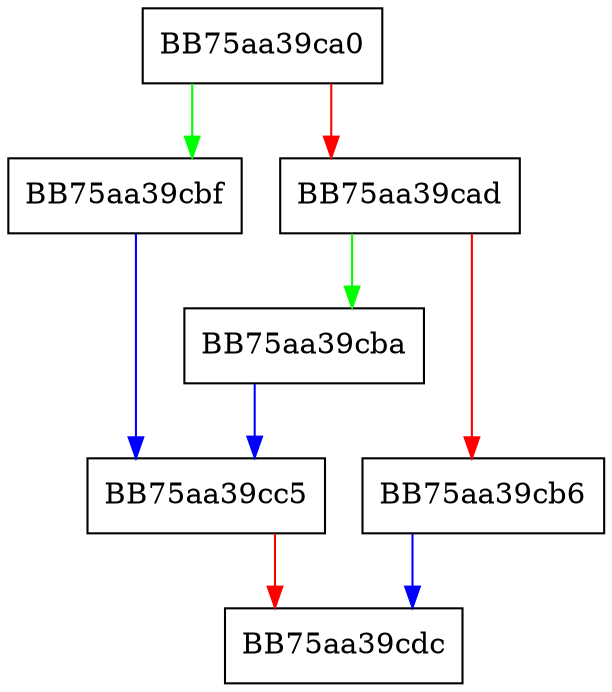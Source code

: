 digraph getPropByHash {
  node [shape="box"];
  graph [splines=ortho];
  BB75aa39ca0 -> BB75aa39cbf [color="green"];
  BB75aa39ca0 -> BB75aa39cad [color="red"];
  BB75aa39cad -> BB75aa39cba [color="green"];
  BB75aa39cad -> BB75aa39cb6 [color="red"];
  BB75aa39cb6 -> BB75aa39cdc [color="blue"];
  BB75aa39cba -> BB75aa39cc5 [color="blue"];
  BB75aa39cbf -> BB75aa39cc5 [color="blue"];
  BB75aa39cc5 -> BB75aa39cdc [color="red"];
}
